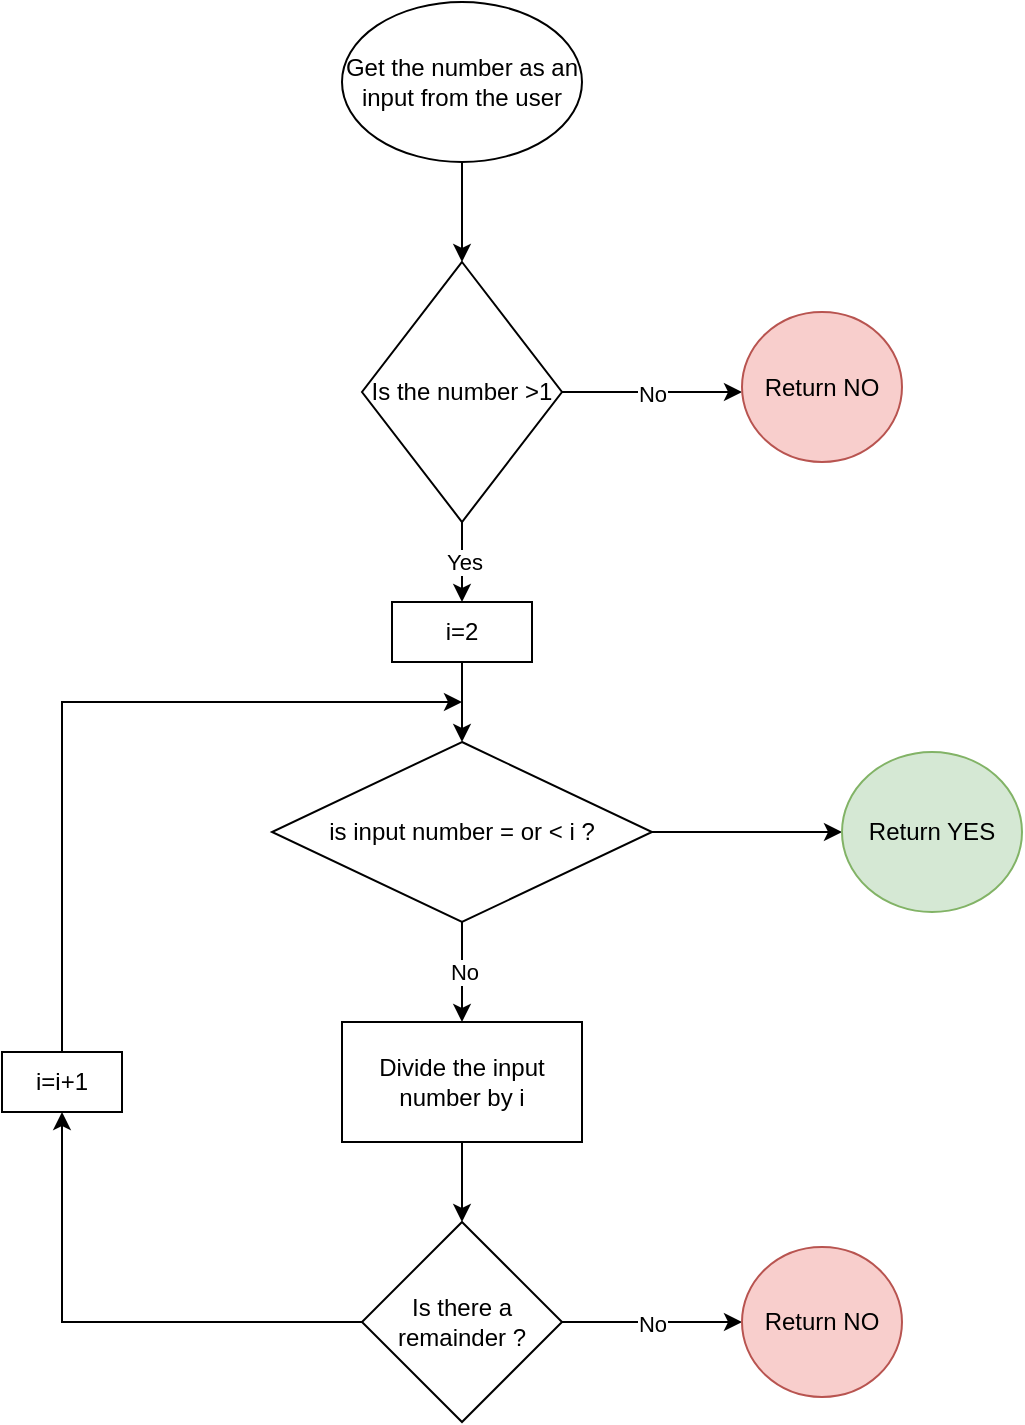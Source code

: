 <mxfile version="20.8.5" type="device"><diagram id="C5RBs43oDa-KdzZeNtuy" name="Page-1"><mxGraphModel dx="1434" dy="756" grid="1" gridSize="10" guides="1" tooltips="1" connect="1" arrows="1" fold="1" page="1" pageScale="1" pageWidth="827" pageHeight="1169" math="0" shadow="0"><root><mxCell id="WIyWlLk6GJQsqaUBKTNV-0"/><mxCell id="WIyWlLk6GJQsqaUBKTNV-1" parent="WIyWlLk6GJQsqaUBKTNV-0"/><mxCell id="dLUBE1ZO85pZQC64tFG1-0" value="Get the number as an input from the user" style="ellipse;whiteSpace=wrap;html=1;" parent="WIyWlLk6GJQsqaUBKTNV-1" vertex="1"><mxGeometry x="340" y="50" width="120" height="80" as="geometry"/></mxCell><mxCell id="dLUBE1ZO85pZQC64tFG1-7" value="No&lt;br&gt;" style="edgeStyle=orthogonalEdgeStyle;rounded=0;orthogonalLoop=1;jettySize=auto;html=1;" parent="WIyWlLk6GJQsqaUBKTNV-1" source="dLUBE1ZO85pZQC64tFG1-2" edge="1"><mxGeometry relative="1" as="geometry"><mxPoint x="540" y="245" as="targetPoint"/></mxGeometry></mxCell><mxCell id="dLUBE1ZO85pZQC64tFG1-10" value="Yes" style="edgeStyle=orthogonalEdgeStyle;rounded=0;orthogonalLoop=1;jettySize=auto;html=1;" parent="WIyWlLk6GJQsqaUBKTNV-1" source="dLUBE1ZO85pZQC64tFG1-2" edge="1"><mxGeometry relative="1" as="geometry"><mxPoint x="400" y="350" as="targetPoint"/></mxGeometry></mxCell><mxCell id="dLUBE1ZO85pZQC64tFG1-2" value="Is the number &amp;gt;1" style="rhombus;whiteSpace=wrap;html=1;" parent="WIyWlLk6GJQsqaUBKTNV-1" vertex="1"><mxGeometry x="350" y="180" width="100" height="130" as="geometry"/></mxCell><mxCell id="dLUBE1ZO85pZQC64tFG1-4" value="" style="endArrow=classic;html=1;rounded=0;exitX=0.5;exitY=1;exitDx=0;exitDy=0;entryX=0.5;entryY=0;entryDx=0;entryDy=0;" parent="WIyWlLk6GJQsqaUBKTNV-1" source="dLUBE1ZO85pZQC64tFG1-0" target="dLUBE1ZO85pZQC64tFG1-2" edge="1"><mxGeometry width="50" height="50" relative="1" as="geometry"><mxPoint x="390" y="410" as="sourcePoint"/><mxPoint x="410" y="490" as="targetPoint"/></mxGeometry></mxCell><mxCell id="dLUBE1ZO85pZQC64tFG1-8" value="Return NO" style="ellipse;whiteSpace=wrap;html=1;fillColor=#f8cecc;strokeColor=#b85450;" parent="WIyWlLk6GJQsqaUBKTNV-1" vertex="1"><mxGeometry x="540" y="205" width="80" height="75" as="geometry"/></mxCell><mxCell id="dLUBE1ZO85pZQC64tFG1-12" style="edgeStyle=orthogonalEdgeStyle;rounded=0;orthogonalLoop=1;jettySize=auto;html=1;exitX=0.5;exitY=1;exitDx=0;exitDy=0;" parent="WIyWlLk6GJQsqaUBKTNV-1" source="dLUBE1ZO85pZQC64tFG1-11" edge="1"><mxGeometry relative="1" as="geometry"><mxPoint x="400" y="420" as="targetPoint"/></mxGeometry></mxCell><mxCell id="dLUBE1ZO85pZQC64tFG1-11" value="i=2" style="rounded=0;whiteSpace=wrap;html=1;" parent="WIyWlLk6GJQsqaUBKTNV-1" vertex="1"><mxGeometry x="365" y="350" width="70" height="30" as="geometry"/></mxCell><mxCell id="dLUBE1ZO85pZQC64tFG1-16" value="No" style="edgeStyle=orthogonalEdgeStyle;rounded=0;orthogonalLoop=1;jettySize=auto;html=1;" parent="WIyWlLk6GJQsqaUBKTNV-1" source="dLUBE1ZO85pZQC64tFG1-13" edge="1"><mxGeometry relative="1" as="geometry"><mxPoint x="400" y="560" as="targetPoint"/></mxGeometry></mxCell><mxCell id="dLUBE1ZO85pZQC64tFG1-24" style="edgeStyle=orthogonalEdgeStyle;rounded=0;orthogonalLoop=1;jettySize=auto;html=1;" parent="WIyWlLk6GJQsqaUBKTNV-1" source="dLUBE1ZO85pZQC64tFG1-13" target="dLUBE1ZO85pZQC64tFG1-15" edge="1"><mxGeometry relative="1" as="geometry"/></mxCell><mxCell id="dLUBE1ZO85pZQC64tFG1-13" value="is input number = or &amp;lt; i ?&lt;br&gt;" style="rhombus;whiteSpace=wrap;html=1;" parent="WIyWlLk6GJQsqaUBKTNV-1" vertex="1"><mxGeometry x="305" y="420" width="190" height="90" as="geometry"/></mxCell><mxCell id="dLUBE1ZO85pZQC64tFG1-15" value="Return YES" style="ellipse;whiteSpace=wrap;html=1;fillColor=#d5e8d4;strokeColor=#82b366;" parent="WIyWlLk6GJQsqaUBKTNV-1" vertex="1"><mxGeometry x="590" y="425" width="90" height="80" as="geometry"/></mxCell><mxCell id="dLUBE1ZO85pZQC64tFG1-19" style="edgeStyle=orthogonalEdgeStyle;rounded=0;orthogonalLoop=1;jettySize=auto;html=1;entryX=0.5;entryY=0;entryDx=0;entryDy=0;" parent="WIyWlLk6GJQsqaUBKTNV-1" source="dLUBE1ZO85pZQC64tFG1-17" target="dLUBE1ZO85pZQC64tFG1-18" edge="1"><mxGeometry relative="1" as="geometry"/></mxCell><mxCell id="dLUBE1ZO85pZQC64tFG1-17" value="Divide the input number by i" style="rounded=0;whiteSpace=wrap;html=1;" parent="WIyWlLk6GJQsqaUBKTNV-1" vertex="1"><mxGeometry x="340" y="560" width="120" height="60" as="geometry"/></mxCell><mxCell id="dLUBE1ZO85pZQC64tFG1-21" value="No" style="edgeStyle=orthogonalEdgeStyle;rounded=0;orthogonalLoop=1;jettySize=auto;html=1;" parent="WIyWlLk6GJQsqaUBKTNV-1" source="dLUBE1ZO85pZQC64tFG1-18" edge="1"><mxGeometry relative="1" as="geometry"><mxPoint x="540" y="710" as="targetPoint"/></mxGeometry></mxCell><mxCell id="dLUBE1ZO85pZQC64tFG1-26" style="edgeStyle=orthogonalEdgeStyle;rounded=0;orthogonalLoop=1;jettySize=auto;html=1;entryX=0.5;entryY=1;entryDx=0;entryDy=0;" parent="WIyWlLk6GJQsqaUBKTNV-1" source="dLUBE1ZO85pZQC64tFG1-18" target="dLUBE1ZO85pZQC64tFG1-25" edge="1"><mxGeometry relative="1" as="geometry"/></mxCell><mxCell id="dLUBE1ZO85pZQC64tFG1-18" value="Is there a remainder ?" style="rhombus;whiteSpace=wrap;html=1;" parent="WIyWlLk6GJQsqaUBKTNV-1" vertex="1"><mxGeometry x="350" y="660" width="100" height="100" as="geometry"/></mxCell><mxCell id="dLUBE1ZO85pZQC64tFG1-23" value="Return NO" style="ellipse;whiteSpace=wrap;html=1;fillColor=#f8cecc;strokeColor=#b85450;" parent="WIyWlLk6GJQsqaUBKTNV-1" vertex="1"><mxGeometry x="540" y="672.5" width="80" height="75" as="geometry"/></mxCell><mxCell id="dLUBE1ZO85pZQC64tFG1-29" style="edgeStyle=orthogonalEdgeStyle;rounded=0;orthogonalLoop=1;jettySize=auto;html=1;" parent="WIyWlLk6GJQsqaUBKTNV-1" source="dLUBE1ZO85pZQC64tFG1-25" edge="1"><mxGeometry relative="1" as="geometry"><mxPoint x="400" y="400" as="targetPoint"/><Array as="points"><mxPoint x="200" y="400"/></Array></mxGeometry></mxCell><mxCell id="dLUBE1ZO85pZQC64tFG1-25" value="i=i+1" style="rounded=0;whiteSpace=wrap;html=1;" parent="WIyWlLk6GJQsqaUBKTNV-1" vertex="1"><mxGeometry x="170" y="575" width="60" height="30" as="geometry"/></mxCell></root></mxGraphModel></diagram></mxfile>